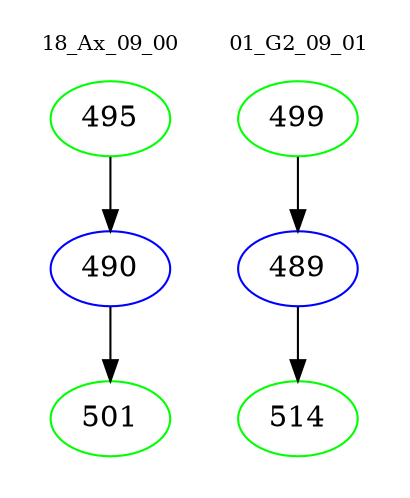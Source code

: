 digraph{
subgraph cluster_0 {
color = white
label = "18_Ax_09_00";
fontsize=10;
T0_495 [label="495", color="green"]
T0_495 -> T0_490 [color="black"]
T0_490 [label="490", color="blue"]
T0_490 -> T0_501 [color="black"]
T0_501 [label="501", color="green"]
}
subgraph cluster_1 {
color = white
label = "01_G2_09_01";
fontsize=10;
T1_499 [label="499", color="green"]
T1_499 -> T1_489 [color="black"]
T1_489 [label="489", color="blue"]
T1_489 -> T1_514 [color="black"]
T1_514 [label="514", color="green"]
}
}
